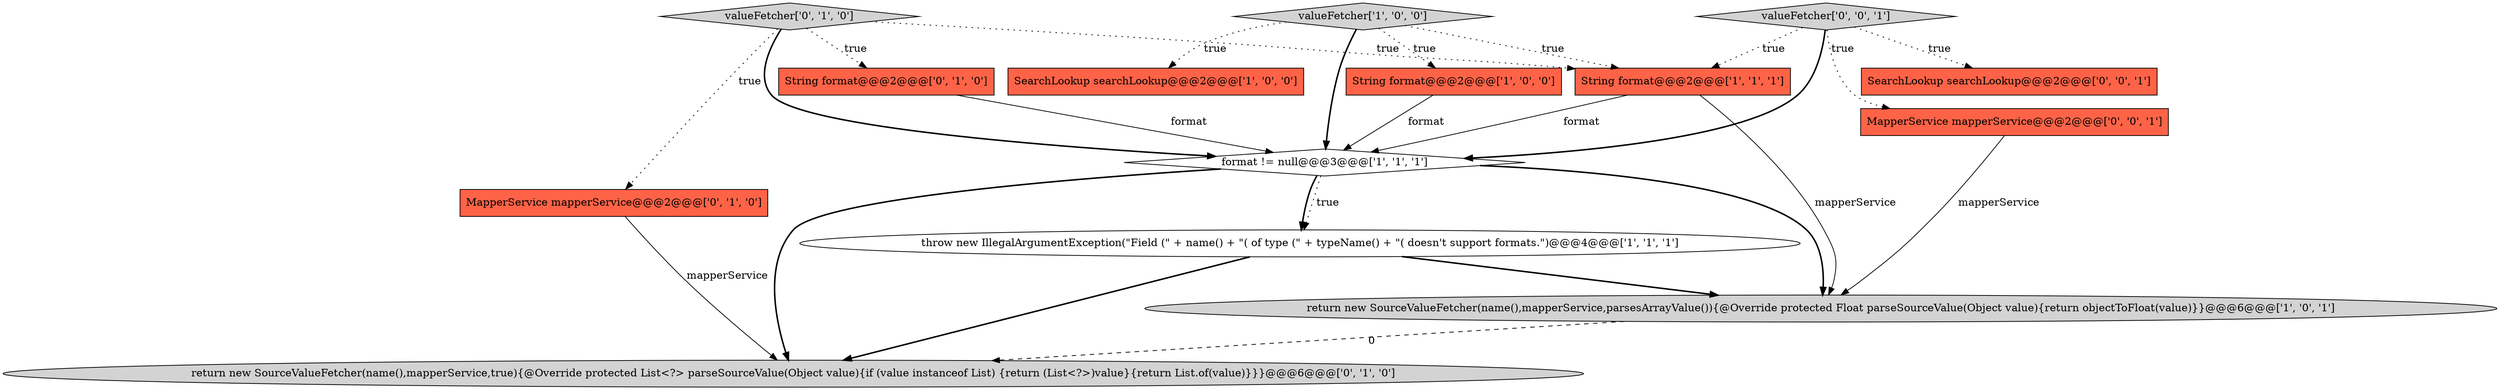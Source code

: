 digraph {
13 [style = filled, label = "SearchLookup searchLookup@@@2@@@['0', '0', '1']", fillcolor = tomato, shape = box image = "AAA0AAABBB3BBB"];
11 [style = filled, label = "valueFetcher['0', '0', '1']", fillcolor = lightgray, shape = diamond image = "AAA0AAABBB3BBB"];
12 [style = filled, label = "MapperService mapperService@@@2@@@['0', '0', '1']", fillcolor = tomato, shape = box image = "AAA0AAABBB3BBB"];
9 [style = filled, label = "MapperService mapperService@@@2@@@['0', '1', '0']", fillcolor = tomato, shape = box image = "AAA0AAABBB2BBB"];
10 [style = filled, label = "String format@@@2@@@['0', '1', '0']", fillcolor = tomato, shape = box image = "AAA0AAABBB2BBB"];
5 [style = filled, label = "throw new IllegalArgumentException(\"Field (\" + name() + \"( of type (\" + typeName() + \"( doesn't support formats.\")@@@4@@@['1', '1', '1']", fillcolor = white, shape = ellipse image = "AAA0AAABBB1BBB"];
7 [style = filled, label = "valueFetcher['0', '1', '0']", fillcolor = lightgray, shape = diamond image = "AAA0AAABBB2BBB"];
2 [style = filled, label = "return new SourceValueFetcher(name(),mapperService,parsesArrayValue()){@Override protected Float parseSourceValue(Object value){return objectToFloat(value)}}@@@6@@@['1', '0', '1']", fillcolor = lightgray, shape = ellipse image = "AAA0AAABBB1BBB"];
0 [style = filled, label = "format != null@@@3@@@['1', '1', '1']", fillcolor = white, shape = diamond image = "AAA0AAABBB1BBB"];
8 [style = filled, label = "return new SourceValueFetcher(name(),mapperService,true){@Override protected List<?> parseSourceValue(Object value){if (value instanceof List) {return (List<?>)value}{return List.of(value)}}}@@@6@@@['0', '1', '0']", fillcolor = lightgray, shape = ellipse image = "AAA1AAABBB2BBB"];
6 [style = filled, label = "valueFetcher['1', '0', '0']", fillcolor = lightgray, shape = diamond image = "AAA0AAABBB1BBB"];
4 [style = filled, label = "String format@@@2@@@['1', '1', '1']", fillcolor = tomato, shape = box image = "AAA0AAABBB1BBB"];
1 [style = filled, label = "SearchLookup searchLookup@@@2@@@['1', '0', '0']", fillcolor = tomato, shape = box image = "AAA0AAABBB1BBB"];
3 [style = filled, label = "String format@@@2@@@['1', '0', '0']", fillcolor = tomato, shape = box image = "AAA0AAABBB1BBB"];
5->2 [style = bold, label=""];
7->4 [style = dotted, label="true"];
5->8 [style = bold, label=""];
11->12 [style = dotted, label="true"];
4->0 [style = solid, label="format"];
7->10 [style = dotted, label="true"];
11->0 [style = bold, label=""];
6->0 [style = bold, label=""];
2->8 [style = dashed, label="0"];
6->1 [style = dotted, label="true"];
0->8 [style = bold, label=""];
10->0 [style = solid, label="format"];
7->9 [style = dotted, label="true"];
9->8 [style = solid, label="mapperService"];
0->5 [style = dotted, label="true"];
6->4 [style = dotted, label="true"];
7->0 [style = bold, label=""];
3->0 [style = solid, label="format"];
6->3 [style = dotted, label="true"];
11->4 [style = dotted, label="true"];
0->2 [style = bold, label=""];
0->5 [style = bold, label=""];
11->13 [style = dotted, label="true"];
4->2 [style = solid, label="mapperService"];
12->2 [style = solid, label="mapperService"];
}
